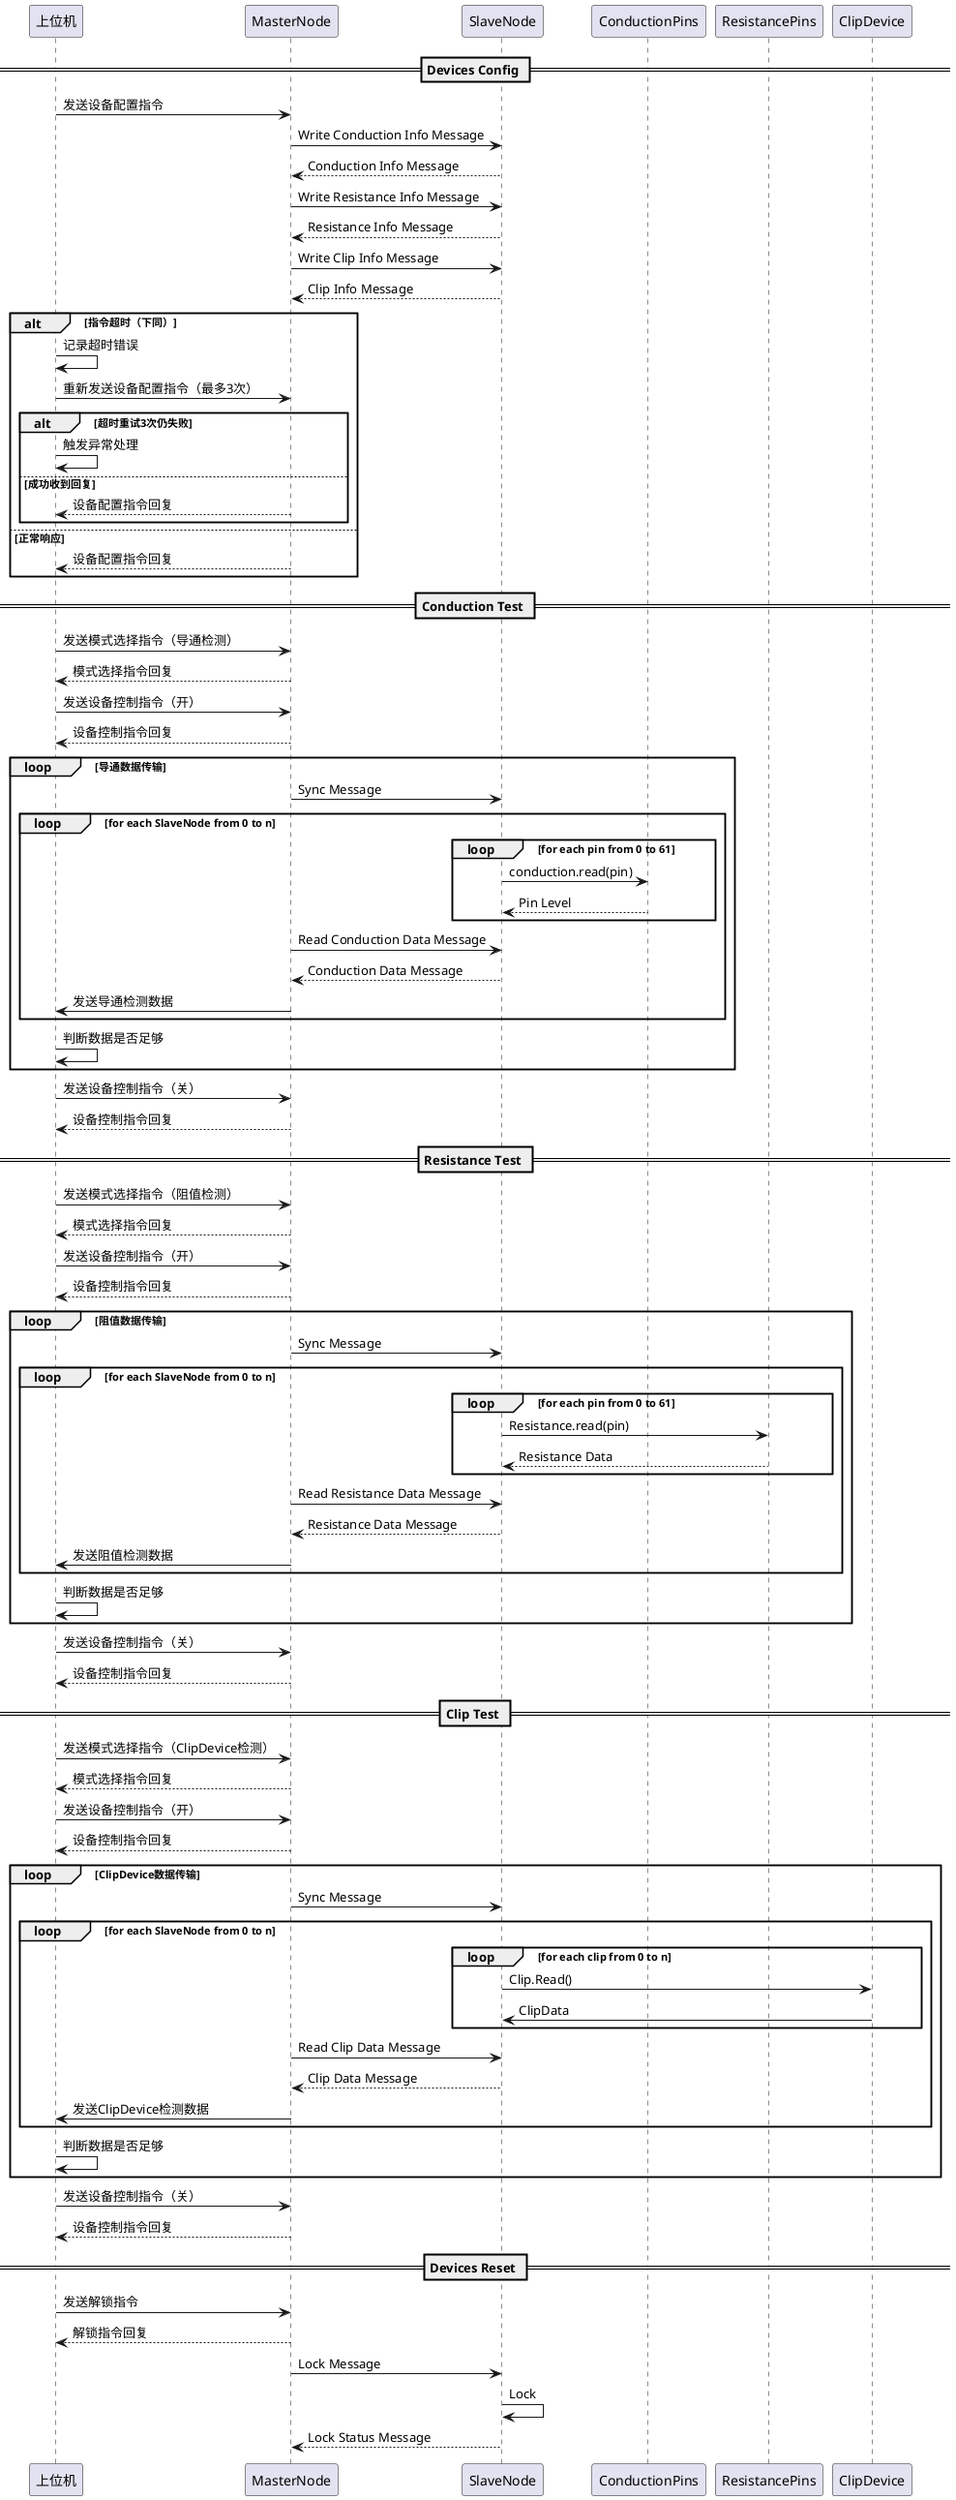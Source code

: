 @startuml systemDiagram
participant 上位机
participant MasterNode
participant SlaveNode
participant ConductionPins
participant ResistancePins
participant ClipDevice
== Devices Config ==
上位机 -> MasterNode : 发送设备配置指令
MasterNode -> SlaveNode : Write Conduction Info Message
SlaveNode --> MasterNode : Conduction Info Message
MasterNode -> SlaveNode : Write Resistance Info Message
SlaveNode --> MasterNode : Resistance Info Message
MasterNode -> SlaveNode : Write Clip Info Message
SlaveNode --> MasterNode : Clip Info Message
alt 指令超时（下同）
    上位机 -> 上位机 : 记录超时错误
    上位机 -> MasterNode : 重新发送设备配置指令（最多3次）
    alt 超时重试3次仍失败
        上位机 -> 上位机 : 触发异常处理
    else 成功收到回复
        MasterNode --> 上位机 : 设备配置指令回复
    end
else 正常响应
    MasterNode --> 上位机 : 设备配置指令回复
end

== Conduction Test ==
上位机 -> MasterNode : 发送模式选择指令（导通检测）
MasterNode --> 上位机 : 模式选择指令回复

上位机 -> MasterNode : 发送设备控制指令（开）
MasterNode --> 上位机 : 设备控制指令回复

loop 导通数据传输
    MasterNode -> SlaveNode : Sync Message

    loop for each SlaveNode from 0 to n

    loop for each pin from 0 to 61
        SlaveNode -> ConductionPins: conduction.read(pin)
        ConductionPins --> SlaveNode: Pin Level
    end

        MasterNode -> SlaveNode : Read Conduction Data Message
        SlaveNode --> MasterNode : Conduction Data Message
        MasterNode -> 上位机 : 发送导通检测数据
    end
    
    上位机 -> 上位机 : 判断数据是否足够
end

上位机 -> MasterNode : 发送设备控制指令（关）
MasterNode --> 上位机 : 设备控制指令回复

== Resistance Test ==
上位机 -> MasterNode : 发送模式选择指令（阻值检测）
MasterNode --> 上位机 : 模式选择指令回复
上位机 -> MasterNode : 发送设备控制指令（开）
MasterNode --> 上位机 : 设备控制指令回复

loop 阻值数据传输
    MasterNode -> SlaveNode : Sync Message

    loop for each SlaveNode from 0 to n

    loop for each pin from 0 to 61
        SlaveNode -> ResistancePins: Resistance.read(pin)
        ResistancePins --> SlaveNode: Resistance Data
    end

        MasterNode -> SlaveNode : Read Resistance Data Message
        SlaveNode --> MasterNode : Resistance Data Message
        MasterNode -> 上位机 : 发送阻值检测数据
    end
    
    上位机 -> 上位机 : 判断数据是否足够
end

上位机 -> MasterNode : 发送设备控制指令（关）
MasterNode --> 上位机 : 设备控制指令回复

== Clip Test ==
上位机 -> MasterNode : 发送模式选择指令（ClipDevice检测）
MasterNode --> 上位机 : 模式选择指令回复
上位机 -> MasterNode : 发送设备控制指令（开）
MasterNode --> 上位机 : 设备控制指令回复

loop ClipDevice数据传输

    MasterNode -> SlaveNode : Sync Message

    loop for each SlaveNode from 0 to n

    loop for each clip from 0 to n
        SlaveNode -> ClipDevice : Clip.Read()
        ClipDevice -> SlaveNode: ClipData
    end

        MasterNode -> SlaveNode : Read Clip Data Message
        SlaveNode --> MasterNode : Clip Data Message
        MasterNode -> 上位机 : 发送ClipDevice检测数据
    end

    上位机 -> 上位机 : 判断数据是否足够

end

上位机 -> MasterNode : 发送设备控制指令（关）
MasterNode --> 上位机 : 设备控制指令回复

== Devices Reset ==
上位机 -> MasterNode : 发送解锁指令
MasterNode --> 上位机 : 解锁指令回复
MasterNode -> SlaveNode : Lock Message
SlaveNode -> SlaveNode : Lock 
SlaveNode --> MasterNode : Lock Status Message

@enduml
